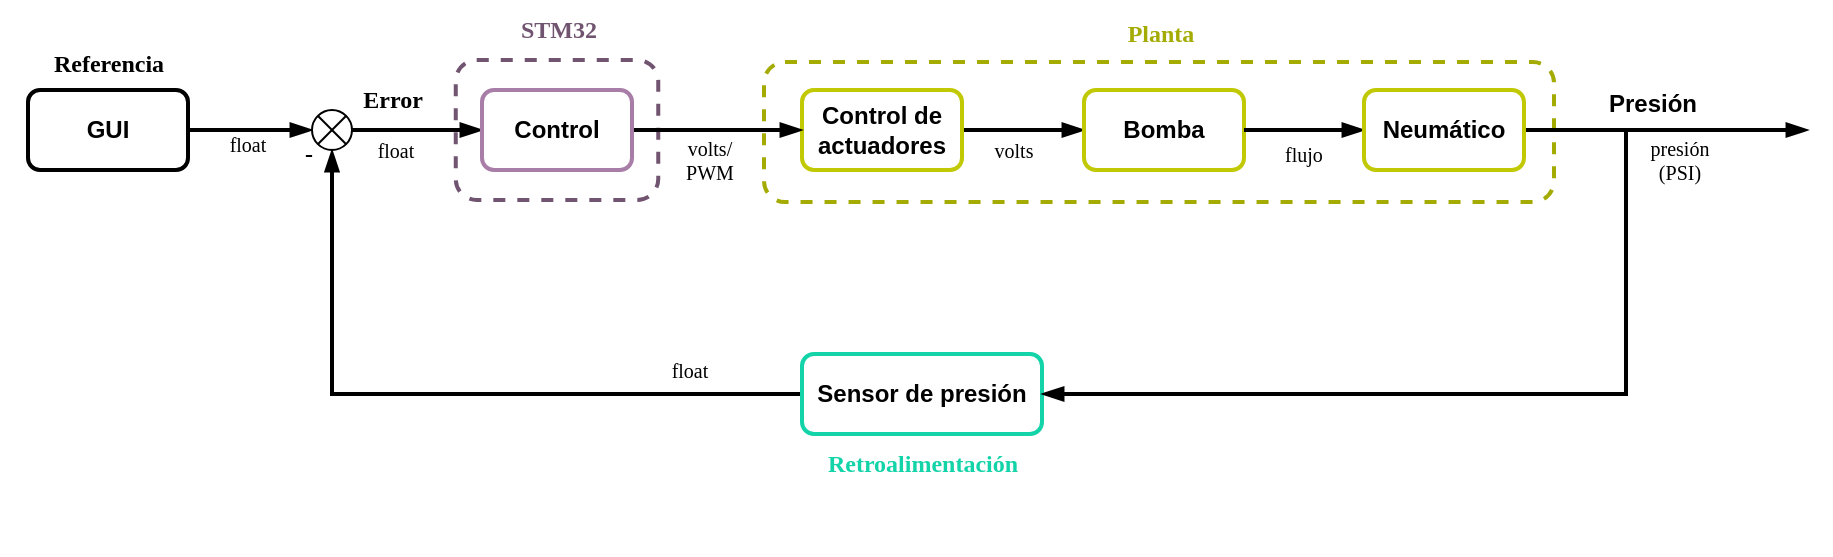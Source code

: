 <mxfile version="20.3.0" type="device" pages="3"><diagram id="Qm16Ai9kDn9GfH8aVvG9" name="Lazo cerrado de control"><mxGraphModel dx="1886" dy="976" grid="0" gridSize="10" guides="1" tooltips="0" connect="1" arrows="1" fold="1" page="1" pageScale="1" pageWidth="827" pageHeight="1169" math="0" shadow="0"><root><mxCell id="0"/><mxCell id="1" parent="0"/><mxCell id="dmBGapsfrehqak_am9xt-1" value="" style="whiteSpace=wrap;html=1;hachureGap=4;strokeColor=#FFFFFF;fillColor=#FFFFFF;" parent="1" vertex="1"><mxGeometry y="32" width="914" height="275" as="geometry"/></mxCell><mxCell id="a2cnUPm3MBZ0LhRxrz8J-18" value="" style="rounded=1;whiteSpace=wrap;html=1;strokeWidth=2;dashed=1;strokeColor=#A4AB03;" parent="1" vertex="1"><mxGeometry x="381" y="61" width="395" height="70" as="geometry"/></mxCell><mxCell id="a2cnUPm3MBZ0LhRxrz8J-3" value="" style="rounded=1;whiteSpace=wrap;html=1;strokeWidth=2;dashed=1;strokeColor=#705470;" parent="1" vertex="1"><mxGeometry x="226.88" y="60" width="101.25" height="70" as="geometry"/></mxCell><mxCell id="2Qx-hXVOx3dqvqDf-om5-1" value="" style="endArrow=blockThin;html=1;rounded=0;endFill=1;strokeWidth=2;exitX=1;exitY=0.5;exitDx=0;exitDy=0;" parent="1" source="2Qx-hXVOx3dqvqDf-om5-18" edge="1"><mxGeometry width="50" height="50" relative="1" as="geometry"><mxPoint x="115" y="95" as="sourcePoint"/><mxPoint x="155" y="95" as="targetPoint"/></mxGeometry></mxCell><mxCell id="U4Prd5XTiV0JV8bKbo0R-3" value="" style="edgeStyle=orthogonalEdgeStyle;rounded=0;orthogonalLoop=1;jettySize=auto;html=1;strokeWidth=2;endArrow=blockThin;endFill=1;" parent="1" source="2Qx-hXVOx3dqvqDf-om5-2" target="2Qx-hXVOx3dqvqDf-om5-6" edge="1"><mxGeometry relative="1" as="geometry"><mxPoint x="539" y="95" as="targetPoint"/></mxGeometry></mxCell><mxCell id="2Qx-hXVOx3dqvqDf-om5-2" value="Control de actuadores" style="rounded=1;whiteSpace=wrap;html=1;strokeWidth=2;fontStyle=1;strokeColor=#C1C904;" parent="1" vertex="1"><mxGeometry x="400" y="75" width="80" height="40" as="geometry"/></mxCell><mxCell id="2Qx-hXVOx3dqvqDf-om5-3" value="" style="shape=sumEllipse;perimeter=ellipsePerimeter;whiteSpace=wrap;html=1;backgroundOutline=1;fontSize=19;" parent="1" vertex="1"><mxGeometry x="155" y="85" width="20" height="20" as="geometry"/></mxCell><mxCell id="2Qx-hXVOx3dqvqDf-om5-4" value="" style="endArrow=blockThin;html=1;rounded=0;endFill=1;exitX=1;exitY=0.5;exitDx=0;exitDy=0;entryX=0;entryY=0.5;entryDx=0;entryDy=0;strokeWidth=2;" parent="1" source="2Qx-hXVOx3dqvqDf-om5-3" target="2Qx-hXVOx3dqvqDf-om5-24" edge="1"><mxGeometry width="50" height="50" relative="1" as="geometry"><mxPoint x="175" y="94.84" as="sourcePoint"/><mxPoint x="215" y="94.84" as="targetPoint"/><Array as="points"/></mxGeometry></mxCell><mxCell id="2Qx-hXVOx3dqvqDf-om5-6" value="Bomba" style="rounded=1;whiteSpace=wrap;html=1;strokeWidth=2;fontStyle=1;strokeColor=#C1C904;" parent="1" vertex="1"><mxGeometry x="541" y="75" width="80" height="40" as="geometry"/></mxCell><mxCell id="2Qx-hXVOx3dqvqDf-om5-7" value="" style="endArrow=blockThin;html=1;rounded=0;endFill=1;strokeWidth=2;exitX=1;exitY=0.5;exitDx=0;exitDy=0;entryX=0;entryY=0.5;entryDx=0;entryDy=0;" parent="1" source="2Qx-hXVOx3dqvqDf-om5-6" target="a2cnUPm3MBZ0LhRxrz8J-7" edge="1"><mxGeometry width="50" height="50" relative="1" as="geometry"><mxPoint x="561" y="95.1" as="sourcePoint"/><mxPoint x="581" y="95" as="targetPoint"/></mxGeometry></mxCell><mxCell id="2Qx-hXVOx3dqvqDf-om5-10" style="edgeStyle=orthogonalEdgeStyle;rounded=0;orthogonalLoop=1;jettySize=auto;html=1;exitX=0;exitY=0.5;exitDx=0;exitDy=0;entryX=0.5;entryY=1;entryDx=0;entryDy=0;endArrow=blockThin;endFill=1;strokeWidth=2;" parent="1" source="2Qx-hXVOx3dqvqDf-om5-8" target="2Qx-hXVOx3dqvqDf-om5-3" edge="1"><mxGeometry relative="1" as="geometry"/></mxCell><mxCell id="2Qx-hXVOx3dqvqDf-om5-8" value="Sensor de presión" style="rounded=1;whiteSpace=wrap;html=1;strokeWidth=2;fontStyle=1;strokeColor=#13D3A8;" parent="1" vertex="1"><mxGeometry x="400" y="207" width="120" height="40" as="geometry"/></mxCell><mxCell id="2Qx-hXVOx3dqvqDf-om5-18" value="GUI" style="rounded=1;whiteSpace=wrap;html=1;strokeWidth=2;fontStyle=1" parent="1" vertex="1"><mxGeometry x="13" y="75" width="80" height="40" as="geometry"/></mxCell><mxCell id="2Qx-hXVOx3dqvqDf-om5-20" value="Presión" style="text;html=1;align=center;verticalAlign=middle;resizable=0;points=[];autosize=1;strokeColor=none;fillColor=none;fontStyle=1" parent="1" vertex="1"><mxGeometry x="790" y="67" width="70" height="30" as="geometry"/></mxCell><mxCell id="2Qx-hXVOx3dqvqDf-om5-21" value="Referencia" style="text;html=1;align=center;verticalAlign=middle;resizable=0;points=[];autosize=1;strokeColor=none;fillColor=none;fontFamily=Tahoma;fontStyle=1" parent="1" vertex="1"><mxGeometry x="8" y="47" width="90" height="30" as="geometry"/></mxCell><mxCell id="2Qx-hXVOx3dqvqDf-om5-22" value="Error" style="text;html=1;align=center;verticalAlign=middle;resizable=0;points=[];autosize=1;strokeColor=none;fillColor=none;fontFamily=Tahoma;fontStyle=1" parent="1" vertex="1"><mxGeometry x="171" y="67" width="48" height="26" as="geometry"/></mxCell><mxCell id="2Qx-hXVOx3dqvqDf-om5-28" style="edgeStyle=orthogonalEdgeStyle;rounded=0;orthogonalLoop=1;jettySize=auto;html=1;exitX=1;exitY=0.5;exitDx=0;exitDy=0;entryX=0;entryY=0.5;entryDx=0;entryDy=0;endArrow=blockThin;endFill=1;strokeWidth=2;" parent="1" source="2Qx-hXVOx3dqvqDf-om5-24" target="2Qx-hXVOx3dqvqDf-om5-2" edge="1"><mxGeometry relative="1" as="geometry"/></mxCell><mxCell id="2Qx-hXVOx3dqvqDf-om5-24" value="Control" style="rounded=1;whiteSpace=wrap;html=1;strokeWidth=2;fontStyle=1;strokeColor=#A87EA8;" parent="1" vertex="1"><mxGeometry x="240" y="75" width="75" height="40" as="geometry"/></mxCell><mxCell id="a2cnUPm3MBZ0LhRxrz8J-5" value="STM32" style="text;html=1;align=center;verticalAlign=middle;resizable=0;points=[];autosize=1;strokeColor=none;fillColor=none;fontFamily=Tahoma;fontStyle=1;fontColor=#705470;" parent="1" vertex="1"><mxGeometry x="247.5" y="30" width="60" height="30" as="geometry"/></mxCell><mxCell id="U4Prd5XTiV0JV8bKbo0R-7" style="edgeStyle=orthogonalEdgeStyle;rounded=0;orthogonalLoop=1;jettySize=auto;html=1;strokeWidth=2;endArrow=blockThin;endFill=1;" parent="1" source="a2cnUPm3MBZ0LhRxrz8J-7" target="2Qx-hXVOx3dqvqDf-om5-8" edge="1"><mxGeometry relative="1" as="geometry"><Array as="points"><mxPoint x="812" y="95"/><mxPoint x="812" y="227"/></Array></mxGeometry></mxCell><mxCell id="U4Prd5XTiV0JV8bKbo0R-8" style="edgeStyle=orthogonalEdgeStyle;rounded=0;orthogonalLoop=1;jettySize=auto;html=1;strokeWidth=2;endArrow=blockThin;endFill=1;" parent="1" source="a2cnUPm3MBZ0LhRxrz8J-7" edge="1"><mxGeometry relative="1" as="geometry"><mxPoint x="903" y="95" as="targetPoint"/></mxGeometry></mxCell><mxCell id="a2cnUPm3MBZ0LhRxrz8J-7" value="Neumático" style="rounded=1;whiteSpace=wrap;html=1;strokeWidth=2;fontStyle=1;strokeColor=#C1C904;" parent="1" vertex="1"><mxGeometry x="681" y="75" width="80" height="40" as="geometry"/></mxCell><mxCell id="a2cnUPm3MBZ0LhRxrz8J-19" value="Planta" style="text;html=1;align=center;verticalAlign=middle;resizable=0;points=[];autosize=1;strokeColor=none;fillColor=none;fontFamily=Tahoma;fontStyle=1;fontColor=#A4AB03;" parent="1" vertex="1"><mxGeometry x="548.5" y="32" width="60" height="30" as="geometry"/></mxCell><mxCell id="a2cnUPm3MBZ0LhRxrz8J-20" value="Retroalimentación" style="text;html=1;align=center;verticalAlign=middle;resizable=0;points=[];autosize=1;strokeColor=none;fillColor=none;fontFamily=Tahoma;fontStyle=1;fontColor=#13D3A8;" parent="1" vertex="1"><mxGeometry x="395" y="247" width="130" height="30" as="geometry"/></mxCell><mxCell id="a2cnUPm3MBZ0LhRxrz8J-21" value="-" style="text;html=1;align=center;verticalAlign=middle;resizable=0;points=[];autosize=1;strokeColor=none;fillColor=none;fontFamily=Tahoma;fontStyle=1" parent="1" vertex="1"><mxGeometry x="138" y="92" width="30" height="30" as="geometry"/></mxCell><mxCell id="vkhEgLnLkQiEUcB35l6g-1" value="float" style="text;html=1;strokeColor=none;fillColor=none;align=center;verticalAlign=middle;whiteSpace=wrap;rounded=0;fontStyle=0;fontSize=10;fontFamily=Verdana;" parent="1" vertex="1"><mxGeometry x="93" y="87" width="60" height="30" as="geometry"/></mxCell><mxCell id="vkhEgLnLkQiEUcB35l6g-2" value="float" style="text;html=1;strokeColor=none;fillColor=none;align=center;verticalAlign=middle;whiteSpace=wrap;rounded=0;fontStyle=0;fontSize=10;fontFamily=Verdana;" parent="1" vertex="1"><mxGeometry x="166.88" y="90" width="60" height="30" as="geometry"/></mxCell><mxCell id="vkhEgLnLkQiEUcB35l6g-3" value="volts/&lt;br&gt;PWM" style="text;html=1;strokeColor=none;fillColor=none;align=center;verticalAlign=middle;whiteSpace=wrap;rounded=0;fontStyle=0;fontSize=10;fontFamily=Verdana;" parent="1" vertex="1"><mxGeometry x="324" y="95" width="60" height="30" as="geometry"/></mxCell><mxCell id="vkhEgLnLkQiEUcB35l6g-4" value="volts" style="text;html=1;strokeColor=none;fillColor=none;align=center;verticalAlign=middle;whiteSpace=wrap;rounded=0;fontStyle=0;fontSize=10;fontFamily=Verdana;" parent="1" vertex="1"><mxGeometry x="476" y="96.5" width="60" height="17" as="geometry"/></mxCell><mxCell id="vkhEgLnLkQiEUcB35l6g-5" value="flujo" style="text;html=1;strokeColor=none;fillColor=none;align=center;verticalAlign=middle;whiteSpace=wrap;rounded=0;fontStyle=0;fontSize=10;fontFamily=Verdana;" parent="1" vertex="1"><mxGeometry x="621" y="98" width="60" height="18" as="geometry"/></mxCell><mxCell id="vkhEgLnLkQiEUcB35l6g-6" value="presión&lt;br&gt;(PSI)" style="text;html=1;strokeColor=none;fillColor=none;align=center;verticalAlign=middle;whiteSpace=wrap;rounded=0;fontStyle=0;fontSize=10;fontFamily=Verdana;" parent="1" vertex="1"><mxGeometry x="809" y="95" width="60" height="30" as="geometry"/></mxCell><mxCell id="vkhEgLnLkQiEUcB35l6g-7" value="float" style="text;html=1;strokeColor=none;fillColor=none;align=center;verticalAlign=middle;whiteSpace=wrap;rounded=0;fontStyle=0;fontSize=10;fontFamily=Verdana;" parent="1" vertex="1"><mxGeometry x="314" y="200" width="60" height="30" as="geometry"/></mxCell></root></mxGraphModel></diagram><diagram id="eJUAuKgHEO6fIL6UWya0" name="Diagrama de flujo (general)"><mxGraphModel dx="1886" dy="976" grid="0" gridSize="10" guides="1" tooltips="1" connect="1" arrows="1" fold="1" page="1" pageScale="1" pageWidth="827" pageHeight="1169" math="0" shadow="0"><root><mxCell id="0"/><mxCell id="1" parent="0"/><mxCell id="GYi1lg3iRMYWfuYKlWBZ-1" style="edgeStyle=orthogonalEdgeStyle;rounded=0;orthogonalLoop=1;jettySize=auto;html=1;entryX=0.5;entryY=0;entryDx=0;entryDy=0;fontFamily=Verdana;fontSize=10;strokeWidth=2;" parent="1" source="GYi1lg3iRMYWfuYKlWBZ-2" target="GYi1lg3iRMYWfuYKlWBZ-4" edge="1"><mxGeometry relative="1" as="geometry"/></mxCell><mxCell id="GYi1lg3iRMYWfuYKlWBZ-2" value="Inicio" style="ellipse;whiteSpace=wrap;html=1;strokeWidth=2;fontFamily=Helvetica;fontSize=12;fontStyle=1;fillColor=#e1d5e7;strokeColor=#9673a6;" parent="1" vertex="1"><mxGeometry x="279.5" y="75" width="81" height="40" as="geometry"/></mxCell><mxCell id="GYi1lg3iRMYWfuYKlWBZ-3" style="edgeStyle=orthogonalEdgeStyle;rounded=0;orthogonalLoop=1;jettySize=auto;html=1;exitX=0.5;exitY=1;exitDx=0;exitDy=0;entryX=0.5;entryY=0;entryDx=0;entryDy=0;fontFamily=Verdana;fontSize=10;strokeWidth=2;" parent="1" source="GYi1lg3iRMYWfuYKlWBZ-4" target="GYi1lg3iRMYWfuYKlWBZ-6" edge="1"><mxGeometry relative="1" as="geometry"/></mxCell><mxCell id="GYi1lg3iRMYWfuYKlWBZ-4" value="Ingreso de la referencia por medio del GUI" style="shape=parallelogram;perimeter=parallelogramPerimeter;whiteSpace=wrap;html=1;fixedSize=1;strokeWidth=2;fontFamily=Helvetica;fontSize=12;fontStyle=1;size=10.5;fillColor=#ffe6cc;strokeColor=#d79b00;" parent="1" vertex="1"><mxGeometry x="242.5" y="155" width="155" height="60" as="geometry"/></mxCell><mxCell id="GYi1lg3iRMYWfuYKlWBZ-5" style="edgeStyle=orthogonalEdgeStyle;rounded=0;orthogonalLoop=1;jettySize=auto;html=1;entryX=0.5;entryY=0;entryDx=0;entryDy=0;fontFamily=Verdana;fontSize=10;strokeWidth=2;" parent="1" source="GYi1lg3iRMYWfuYKlWBZ-6" target="GYi1lg3iRMYWfuYKlWBZ-11" edge="1"><mxGeometry relative="1" as="geometry"/></mxCell><mxCell id="GYi1lg3iRMYWfuYKlWBZ-6" value="Comparación de la referencia con la lectura del sensor de presión (retroalimentación)" style="rounded=1;whiteSpace=wrap;html=1;strokeWidth=2;fontStyle=1;fillColor=#d5e8d4;strokeColor=#82b366;" parent="1" vertex="1"><mxGeometry x="240" y="302" width="160" height="70" as="geometry"/></mxCell><mxCell id="GYi1lg3iRMYWfuYKlWBZ-7" value="" style="edgeStyle=orthogonalEdgeStyle;rounded=0;orthogonalLoop=1;jettySize=auto;html=1;fontFamily=Verdana;fontSize=10;strokeWidth=2;" parent="1" source="GYi1lg3iRMYWfuYKlWBZ-8" target="GYi1lg3iRMYWfuYKlWBZ-21" edge="1"><mxGeometry relative="1" as="geometry"/></mxCell><mxCell id="GYi1lg3iRMYWfuYKlWBZ-8" value="Activación de la bomba" style="rounded=1;whiteSpace=wrap;html=1;strokeWidth=2;fontStyle=1;fillColor=#d5e8d4;strokeColor=#82b366;" parent="1" vertex="1"><mxGeometry x="501.5" y="517" width="105" height="70" as="geometry"/></mxCell><mxCell id="GYi1lg3iRMYWfuYKlWBZ-9" style="edgeStyle=orthogonalEdgeStyle;rounded=0;orthogonalLoop=1;jettySize=auto;html=1;entryX=0.5;entryY=0;entryDx=0;entryDy=0;fontFamily=Verdana;fontSize=10;strokeWidth=2;" parent="1" source="GYi1lg3iRMYWfuYKlWBZ-11" target="GYi1lg3iRMYWfuYKlWBZ-14" edge="1"><mxGeometry relative="1" as="geometry"/></mxCell><mxCell id="AUm0jS-zyPQK_NB1kX8U-5" style="edgeStyle=orthogonalEdgeStyle;rounded=0;orthogonalLoop=1;jettySize=auto;html=1;entryX=0;entryY=0.5;entryDx=0;entryDy=0;strokeWidth=2;" parent="1" source="GYi1lg3iRMYWfuYKlWBZ-11" target="AUm0jS-zyPQK_NB1kX8U-1" edge="1"><mxGeometry relative="1" as="geometry"/></mxCell><mxCell id="GYi1lg3iRMYWfuYKlWBZ-11" value="&lt;b&gt;La referencia es &lt;br&gt;menor a la lectura&lt;/b&gt;" style="rhombus;whiteSpace=wrap;html=1;strokeWidth=2;fontFamily=Helvetica;fontSize=12;fillColor=#dae8fc;strokeColor=#6c8ebf;" parent="1" vertex="1"><mxGeometry x="240" y="477" width="160" height="90" as="geometry"/></mxCell><mxCell id="AUm0jS-zyPQK_NB1kX8U-6" style="edgeStyle=orthogonalEdgeStyle;rounded=0;orthogonalLoop=1;jettySize=auto;html=1;entryX=0.5;entryY=1;entryDx=0;entryDy=0;strokeWidth=2;" parent="1" source="GYi1lg3iRMYWfuYKlWBZ-14" target="AUm0jS-zyPQK_NB1kX8U-1" edge="1"><mxGeometry relative="1" as="geometry"><Array as="points"><mxPoint x="451" y="702"/><mxPoint x="451" y="742"/><mxPoint x="554" y="742"/></Array></mxGeometry></mxCell><mxCell id="AUm0jS-zyPQK_NB1kX8U-8" value="" style="edgeStyle=orthogonalEdgeStyle;rounded=0;jumpSize=6;orthogonalLoop=1;jettySize=auto;html=1;strokeWidth=2;" parent="1" source="GYi1lg3iRMYWfuYKlWBZ-14" target="AUm0jS-zyPQK_NB1kX8U-7" edge="1"><mxGeometry relative="1" as="geometry"/></mxCell><mxCell id="GYi1lg3iRMYWfuYKlWBZ-14" value="&lt;b&gt;La referencia es &lt;br&gt;mayor a la lectura&lt;/b&gt;" style="rhombus;whiteSpace=wrap;html=1;strokeWidth=2;fontFamily=Helvetica;fontSize=12;fillColor=#dae8fc;strokeColor=#6c8ebf;" parent="1" vertex="1"><mxGeometry x="240" y="657" width="160" height="90" as="geometry"/></mxCell><mxCell id="GYi1lg3iRMYWfuYKlWBZ-15" value="FIN" style="ellipse;whiteSpace=wrap;html=1;strokeWidth=2;fontFamily=Helvetica;fontSize=12;fontStyle=1;fillColor=#e1d5e7;strokeColor=#9673a6;" parent="1" vertex="1"><mxGeometry x="279.5" y="961" width="81" height="40" as="geometry"/></mxCell><mxCell id="GYi1lg3iRMYWfuYKlWBZ-16" value="Sí" style="text;html=1;align=center;verticalAlign=middle;resizable=0;points=[];autosize=1;strokeColor=none;fillColor=none;fontSize=12;fontFamily=Helvetica;fontColor=#000000;fontStyle=1" parent="1" vertex="1"><mxGeometry x="396" y="498" width="30" height="30" as="geometry"/></mxCell><mxCell id="GYi1lg3iRMYWfuYKlWBZ-17" value="Sí" style="text;html=1;align=center;verticalAlign=middle;resizable=0;points=[];autosize=1;strokeColor=none;fillColor=none;fontSize=12;fontFamily=Helvetica;fontColor=#000000;fontStyle=1" parent="1" vertex="1"><mxGeometry x="399" y="679" width="30" height="30" as="geometry"/></mxCell><mxCell id="GYi1lg3iRMYWfuYKlWBZ-18" value="No" style="text;html=1;align=center;verticalAlign=middle;resizable=0;points=[];autosize=1;strokeColor=none;fillColor=none;fontSize=12;fontFamily=Helvetica;fontColor=#000000;fontStyle=1" parent="1" vertex="1"><mxGeometry x="284" y="556" width="40" height="30" as="geometry"/></mxCell><mxCell id="GYi1lg3iRMYWfuYKlWBZ-19" value="No" style="text;html=1;align=center;verticalAlign=middle;resizable=0;points=[];autosize=1;strokeColor=none;fillColor=none;fontSize=12;fontFamily=Helvetica;fontColor=#000000;fontStyle=1" parent="1" vertex="1"><mxGeometry x="284" y="738" width="40" height="30" as="geometry"/></mxCell><mxCell id="GYi1lg3iRMYWfuYKlWBZ-20" value="" style="edgeStyle=orthogonalEdgeStyle;rounded=0;orthogonalLoop=1;jettySize=auto;html=1;fontFamily=Verdana;fontSize=10;strokeWidth=2;jumpSize=6;" parent="1" source="GYi1lg3iRMYWfuYKlWBZ-21" target="GYi1lg3iRMYWfuYKlWBZ-23" edge="1"><mxGeometry relative="1" as="geometry"/></mxCell><mxCell id="GYi1lg3iRMYWfuYKlWBZ-21" value="Envío de presión de los neumáticos por CAN transceiver" style="rounded=1;whiteSpace=wrap;html=1;strokeWidth=2;fontStyle=1;fillColor=#d5e8d4;strokeColor=#82b366;" parent="1" vertex="1"><mxGeometry x="474" y="396" width="160" height="70" as="geometry"/></mxCell><mxCell id="GYi1lg3iRMYWfuYKlWBZ-22" style="edgeStyle=orthogonalEdgeStyle;rounded=0;orthogonalLoop=1;jettySize=auto;html=1;fontFamily=Verdana;fontSize=10;strokeWidth=2;exitX=0.5;exitY=0;exitDx=0;exitDy=0;" parent="1" source="GYi1lg3iRMYWfuYKlWBZ-23" edge="1"><mxGeometry relative="1" as="geometry"><mxPoint x="320" y="252" as="targetPoint"/><mxPoint x="555" y="245" as="sourcePoint"/><Array as="points"><mxPoint x="554" y="252"/><mxPoint x="320" y="252"/></Array></mxGeometry></mxCell><mxCell id="GYi1lg3iRMYWfuYKlWBZ-23" value="Display de los datos en dashboard remoto" style="rounded=1;whiteSpace=wrap;html=1;strokeWidth=2;fontStyle=1;fillColor=#d5e8d4;strokeColor=#82b366;" parent="1" vertex="1"><mxGeometry x="474" y="281" width="160" height="70" as="geometry"/></mxCell><mxCell id="AUm0jS-zyPQK_NB1kX8U-2" value="" style="edgeStyle=orthogonalEdgeStyle;rounded=0;orthogonalLoop=1;jettySize=auto;html=1;strokeWidth=2;" parent="1" source="AUm0jS-zyPQK_NB1kX8U-1" target="GYi1lg3iRMYWfuYKlWBZ-8" edge="1"><mxGeometry relative="1" as="geometry"/></mxCell><mxCell id="AUm0jS-zyPQK_NB1kX8U-1" value="Apertura con servo Motor" style="rounded=1;whiteSpace=wrap;html=1;strokeWidth=2;fontStyle=1;fillColor=#d5e8d4;strokeColor=#82b366;" parent="1" vertex="1"><mxGeometry x="501.5" y="639" width="105" height="70" as="geometry"/></mxCell><mxCell id="AUm0jS-zyPQK_NB1kX8U-9" value="" style="edgeStyle=orthogonalEdgeStyle;rounded=0;jumpSize=6;orthogonalLoop=1;jettySize=auto;html=1;strokeWidth=2;" parent="1" source="AUm0jS-zyPQK_NB1kX8U-7" target="GYi1lg3iRMYWfuYKlWBZ-15" edge="1"><mxGeometry relative="1" as="geometry"/></mxCell><mxCell id="AUm0jS-zyPQK_NB1kX8U-7" value="Cierre con Servo Motor y desactivación de la bomba" style="rounded=1;whiteSpace=wrap;html=1;strokeWidth=2;fontStyle=1;fillColor=#d5e8d4;strokeColor=#82b366;" parent="1" vertex="1"><mxGeometry x="254" y="822" width="132.5" height="70" as="geometry"/></mxCell></root></mxGraphModel></diagram><diagram id="R9hen_LJ7-GXhZDuRoGR" name="Page-4"><mxGraphModel dx="1886" dy="976" grid="1" gridSize="10" guides="1" tooltips="1" connect="1" arrows="1" fold="1" page="1" pageScale="1" pageWidth="1654" pageHeight="1654" math="0" shadow="0"><root><mxCell id="0"/><mxCell id="1" parent="0"/><mxCell id="btONnCxhDKpvg3gBDjid-64" value="" style="edgeStyle=orthogonalEdgeStyle;rounded=0;orthogonalLoop=1;jettySize=auto;html=1;" parent="1" source="btONnCxhDKpvg3gBDjid-56" target="btONnCxhDKpvg3gBDjid-57" edge="1"><mxGeometry relative="1" as="geometry"/></mxCell><mxCell id="btONnCxhDKpvg3gBDjid-56" value="Inicio" style="ellipse;whiteSpace=wrap;html=1;strokeWidth=2;fontFamily=Helvetica;fontSize=12;fontStyle=1;fillColor=#e1d5e7;strokeColor=#9673a6;" parent="1" vertex="1"><mxGeometry x="190" y="325" width="81" height="40" as="geometry"/></mxCell><mxCell id="DXgd1dvBEQi-BL00ROpQ-1" value="" style="edgeStyle=none;curved=1;rounded=0;orthogonalLoop=1;jettySize=auto;html=1;endArrow=open;startSize=14;endSize=14;sourcePerimeterSpacing=8;targetPerimeterSpacing=8;" parent="1" source="btONnCxhDKpvg3gBDjid-57" target="btONnCxhDKpvg3gBDjid-59" edge="1"><mxGeometry relative="1" as="geometry"/></mxCell><mxCell id="btONnCxhDKpvg3gBDjid-57" value="Ingreso de la referencia por medio del GUI" style="shape=parallelogram;perimeter=parallelogramPerimeter;whiteSpace=wrap;html=1;fixedSize=1;strokeWidth=2;fontFamily=Helvetica;fontSize=12;fontStyle=1;size=10.5;fillColor=#ffe6cc;strokeColor=#d79b00;" parent="1" vertex="1"><mxGeometry x="311.5" y="315" width="155" height="60" as="geometry"/></mxCell><mxCell id="btONnCxhDKpvg3gBDjid-67" value="" style="edgeStyle=orthogonalEdgeStyle;rounded=0;orthogonalLoop=1;jettySize=auto;html=1;" parent="1" source="btONnCxhDKpvg3gBDjid-59" target="btONnCxhDKpvg3gBDjid-60" edge="1"><mxGeometry relative="1" as="geometry"/></mxCell><mxCell id="btONnCxhDKpvg3gBDjid-59" value="Comparación de la referencia con la lectura del sensor de presión (retroalimentación)" style="rounded=1;whiteSpace=wrap;html=1;strokeWidth=2;fontStyle=1;fillColor=#d5e8d4;strokeColor=#82b366;" parent="1" vertex="1"><mxGeometry x="590" y="310" width="160" height="70" as="geometry"/></mxCell><mxCell id="btONnCxhDKpvg3gBDjid-68" value="" style="edgeStyle=orthogonalEdgeStyle;rounded=0;orthogonalLoop=1;jettySize=auto;html=1;" parent="1" source="btONnCxhDKpvg3gBDjid-60" target="btONnCxhDKpvg3gBDjid-61" edge="1"><mxGeometry relative="1" as="geometry"/></mxCell><mxCell id="btONnCxhDKpvg3gBDjid-78" value="" style="edgeStyle=orthogonalEdgeStyle;rounded=0;orthogonalLoop=1;jettySize=auto;html=1;" parent="1" source="btONnCxhDKpvg3gBDjid-60" target="btONnCxhDKpvg3gBDjid-77" edge="1"><mxGeometry relative="1" as="geometry"/></mxCell><mxCell id="btONnCxhDKpvg3gBDjid-60" value="&lt;b&gt;La referencia es &lt;br&gt;menor a la lectura&lt;/b&gt;" style="rhombus;whiteSpace=wrap;html=1;strokeWidth=2;fontFamily=Helvetica;fontSize=12;fillColor=#dae8fc;strokeColor=#6c8ebf;" parent="1" vertex="1"><mxGeometry x="890" y="300" width="160" height="90" as="geometry"/></mxCell><mxCell id="btONnCxhDKpvg3gBDjid-69" value="" style="edgeStyle=orthogonalEdgeStyle;rounded=0;orthogonalLoop=1;jettySize=auto;html=1;" parent="1" source="btONnCxhDKpvg3gBDjid-61" target="btONnCxhDKpvg3gBDjid-62" edge="1"><mxGeometry relative="1" as="geometry"/></mxCell><mxCell id="btONnCxhDKpvg3gBDjid-74" value="" style="edgeStyle=orthogonalEdgeStyle;rounded=0;orthogonalLoop=1;jettySize=auto;html=1;" parent="1" source="btONnCxhDKpvg3gBDjid-61" target="btONnCxhDKpvg3gBDjid-73" edge="1"><mxGeometry relative="1" as="geometry"/></mxCell><mxCell id="btONnCxhDKpvg3gBDjid-61" value="&lt;b&gt;La referencia es &lt;br&gt;mayor a la lectura&lt;/b&gt;" style="rhombus;whiteSpace=wrap;html=1;strokeWidth=2;fontFamily=Helvetica;fontSize=12;fillColor=#dae8fc;strokeColor=#6c8ebf;" parent="1" vertex="1"><mxGeometry x="1100" y="300" width="160" height="90" as="geometry"/></mxCell><mxCell id="btONnCxhDKpvg3gBDjid-70" value="" style="edgeStyle=orthogonalEdgeStyle;rounded=0;orthogonalLoop=1;jettySize=auto;html=1;" parent="1" source="btONnCxhDKpvg3gBDjid-62" target="btONnCxhDKpvg3gBDjid-63" edge="1"><mxGeometry relative="1" as="geometry"/></mxCell><mxCell id="btONnCxhDKpvg3gBDjid-62" value="Desactivación de la bomba" style="rounded=1;whiteSpace=wrap;html=1;strokeWidth=2;fontStyle=1;fillColor=#d5e8d4;strokeColor=#82b366;" parent="1" vertex="1"><mxGeometry x="1310" y="310" width="132.5" height="70" as="geometry"/></mxCell><mxCell id="btONnCxhDKpvg3gBDjid-63" value="FIN" style="ellipse;whiteSpace=wrap;html=1;strokeWidth=2;fontFamily=Helvetica;fontSize=12;fontStyle=1;fillColor=#e1d5e7;strokeColor=#9673a6;" parent="1" vertex="1"><mxGeometry x="1500" y="325" width="81" height="40" as="geometry"/></mxCell><mxCell id="btONnCxhDKpvg3gBDjid-71" value="No" style="text;html=1;align=center;verticalAlign=middle;resizable=0;points=[];autosize=1;strokeColor=none;fillColor=none;fontSize=12;fontFamily=Helvetica;fontColor=#000000;fontStyle=1" parent="1" vertex="1"><mxGeometry x="1050" y="350" width="40" height="30" as="geometry"/></mxCell><mxCell id="btONnCxhDKpvg3gBDjid-72" value="No" style="text;html=1;align=center;verticalAlign=middle;resizable=0;points=[];autosize=1;strokeColor=none;fillColor=none;fontSize=12;fontFamily=Helvetica;fontColor=#000000;fontStyle=1" parent="1" vertex="1"><mxGeometry x="1260" y="350" width="40" height="30" as="geometry"/></mxCell><mxCell id="btONnCxhDKpvg3gBDjid-82" value="" style="edgeStyle=orthogonalEdgeStyle;rounded=0;orthogonalLoop=1;jettySize=auto;html=1;" parent="1" source="btONnCxhDKpvg3gBDjid-73" target="btONnCxhDKpvg3gBDjid-81" edge="1"><mxGeometry relative="1" as="geometry"/></mxCell><mxCell id="btONnCxhDKpvg3gBDjid-73" value="0 grados el servomotor" style="rounded=1;whiteSpace=wrap;html=1;strokeWidth=2;fontStyle=1;fillColor=#d5e8d4;strokeColor=#82b366;" parent="1" vertex="1"><mxGeometry x="1125" y="190" width="110" height="70" as="geometry"/></mxCell><mxCell id="btONnCxhDKpvg3gBDjid-80" value="" style="edgeStyle=orthogonalEdgeStyle;rounded=0;orthogonalLoop=1;jettySize=auto;html=1;" parent="1" source="btONnCxhDKpvg3gBDjid-77" target="btONnCxhDKpvg3gBDjid-79" edge="1"><mxGeometry relative="1" as="geometry"/></mxCell><mxCell id="btONnCxhDKpvg3gBDjid-77" value="0 grados el servomotor" style="rounded=1;whiteSpace=wrap;html=1;strokeWidth=2;fontStyle=1;fillColor=#d5e8d4;strokeColor=#82b366;" parent="1" vertex="1"><mxGeometry x="915" y="190" width="110" height="70" as="geometry"/></mxCell><mxCell id="btONnCxhDKpvg3gBDjid-87" style="edgeStyle=orthogonalEdgeStyle;rounded=0;orthogonalLoop=1;jettySize=auto;html=1;" parent="1" source="btONnCxhDKpvg3gBDjid-79" edge="1"><mxGeometry relative="1" as="geometry"><mxPoint x="970" y="60" as="targetPoint"/></mxGeometry></mxCell><mxCell id="btONnCxhDKpvg3gBDjid-79" value="Activación de la bomba para bombear aire" style="rounded=1;whiteSpace=wrap;html=1;strokeWidth=2;fontStyle=1;fillColor=#d5e8d4;strokeColor=#82b366;" parent="1" vertex="1"><mxGeometry x="915" y="84" width="110" height="70" as="geometry"/></mxCell><mxCell id="btONnCxhDKpvg3gBDjid-86" style="edgeStyle=orthogonalEdgeStyle;rounded=0;orthogonalLoop=1;jettySize=auto;html=1;entryX=0.5;entryY=0;entryDx=0;entryDy=0;" parent="1" source="btONnCxhDKpvg3gBDjid-81" target="btONnCxhDKpvg3gBDjid-85" edge="1"><mxGeometry relative="1" as="geometry"><Array as="points"><mxPoint x="1180" y="60"/><mxPoint x="765" y="60"/></Array></mxGeometry></mxCell><mxCell id="btONnCxhDKpvg3gBDjid-81" value="Activación de la bomba para aspirar aire" style="rounded=1;whiteSpace=wrap;html=1;strokeWidth=2;fontStyle=1;fillColor=#d5e8d4;strokeColor=#82b366;" parent="1" vertex="1"><mxGeometry x="1125" y="84" width="110" height="70" as="geometry"/></mxCell><mxCell id="btONnCxhDKpvg3gBDjid-83" value="Sí" style="text;html=1;align=center;verticalAlign=middle;resizable=0;points=[];autosize=1;strokeColor=none;fillColor=none;fontSize=12;fontFamily=Helvetica;fontColor=#000000;fontStyle=1" parent="1" vertex="1"><mxGeometry x="970" y="270" width="30" height="30" as="geometry"/></mxCell><mxCell id="btONnCxhDKpvg3gBDjid-84" value="Sí" style="text;html=1;align=center;verticalAlign=middle;resizable=0;points=[];autosize=1;strokeColor=none;fillColor=none;fontSize=12;fontFamily=Helvetica;fontColor=#000000;fontStyle=1" parent="1" vertex="1"><mxGeometry x="1190" y="270" width="30" height="30" as="geometry"/></mxCell><mxCell id="btONnCxhDKpvg3gBDjid-92" style="edgeStyle=orthogonalEdgeStyle;rounded=0;orthogonalLoop=1;jettySize=auto;html=1;entryX=1;entryY=0.5;entryDx=0;entryDy=0;" parent="1" source="btONnCxhDKpvg3gBDjid-85" target="btONnCxhDKpvg3gBDjid-90" edge="1"><mxGeometry relative="1" as="geometry"/></mxCell><mxCell id="btONnCxhDKpvg3gBDjid-85" value="90 grados el servomotor" style="rounded=1;whiteSpace=wrap;html=1;strokeWidth=2;fontStyle=1;fillColor=#d5e8d4;strokeColor=#82b366;" parent="1" vertex="1"><mxGeometry x="710" y="84" width="110" height="70" as="geometry"/></mxCell><mxCell id="btONnCxhDKpvg3gBDjid-91" style="edgeStyle=orthogonalEdgeStyle;rounded=0;orthogonalLoop=1;jettySize=auto;html=1;" parent="1" source="btONnCxhDKpvg3gBDjid-90" edge="1"><mxGeometry relative="1" as="geometry"><mxPoint x="480" y="340" as="targetPoint"/></mxGeometry></mxCell><mxCell id="btONnCxhDKpvg3gBDjid-90" value="Envio de datos &amp;amp; display" style="ellipse;whiteSpace=wrap;html=1;strokeWidth=2;fontFamily=Helvetica;fontSize=12;fontStyle=1;fillColor=#67AB9F;strokeColor=#9AC7BF;" parent="1" vertex="1"><mxGeometry x="529" y="89" width="106" height="60" as="geometry"/></mxCell><mxCell id="btONnCxhDKpvg3gBDjid-114" value="" style="edgeStyle=orthogonalEdgeStyle;rounded=0;orthogonalLoop=1;jettySize=auto;html=1;" parent="1" source="btONnCxhDKpvg3gBDjid-98" target="btONnCxhDKpvg3gBDjid-99" edge="1"><mxGeometry relative="1" as="geometry"/></mxCell><mxCell id="btONnCxhDKpvg3gBDjid-98" value="Envio de datos &amp;amp; display" style="ellipse;whiteSpace=wrap;html=1;strokeWidth=2;fontFamily=Helvetica;fontSize=12;fontStyle=1;fillColor=#67AB9F;strokeColor=#9AC7BF;" parent="1" vertex="1"><mxGeometry x="170" y="465" width="106" height="60" as="geometry"/></mxCell><mxCell id="btONnCxhDKpvg3gBDjid-115" value="" style="edgeStyle=orthogonalEdgeStyle;rounded=0;orthogonalLoop=1;jettySize=auto;html=1;" parent="1" source="btONnCxhDKpvg3gBDjid-99" target="btONnCxhDKpvg3gBDjid-100" edge="1"><mxGeometry relative="1" as="geometry"/></mxCell><mxCell id="btONnCxhDKpvg3gBDjid-99" value="Envío de presión de los neumáticos por CAN transceiver" style="rounded=1;whiteSpace=wrap;html=1;strokeWidth=2;fontStyle=1;fillColor=#67AB9F;strokeColor=#9AC7BF;" parent="1" vertex="1"><mxGeometry x="339.5" y="460" width="160" height="70" as="geometry"/></mxCell><mxCell id="btONnCxhDKpvg3gBDjid-116" value="" style="edgeStyle=orthogonalEdgeStyle;rounded=0;orthogonalLoop=1;jettySize=auto;html=1;" parent="1" source="btONnCxhDKpvg3gBDjid-100" target="btONnCxhDKpvg3gBDjid-101" edge="1"><mxGeometry relative="1" as="geometry"/></mxCell><mxCell id="btONnCxhDKpvg3gBDjid-100" value="Display de datos en LCD" style="rounded=1;whiteSpace=wrap;html=1;strokeWidth=2;fontStyle=1;fillColor=#67AB9F;strokeColor=#9AC7BF;" parent="1" vertex="1"><mxGeometry x="550" y="460" width="120" height="70" as="geometry"/></mxCell><mxCell id="btONnCxhDKpvg3gBDjid-101" value="Display de los datos en dashboard remoto" style="rounded=1;whiteSpace=wrap;html=1;strokeWidth=2;fontStyle=1;fillColor=#67AB9F;strokeColor=#9AC7BF;" parent="1" vertex="1"><mxGeometry x="734.5" y="460" width="120" height="70" as="geometry"/></mxCell></root></mxGraphModel></diagram></mxfile>